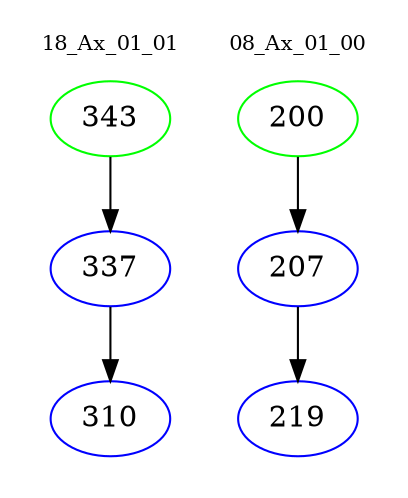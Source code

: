 digraph{
subgraph cluster_0 {
color = white
label = "18_Ax_01_01";
fontsize=10;
T0_343 [label="343", color="green"]
T0_343 -> T0_337 [color="black"]
T0_337 [label="337", color="blue"]
T0_337 -> T0_310 [color="black"]
T0_310 [label="310", color="blue"]
}
subgraph cluster_1 {
color = white
label = "08_Ax_01_00";
fontsize=10;
T1_200 [label="200", color="green"]
T1_200 -> T1_207 [color="black"]
T1_207 [label="207", color="blue"]
T1_207 -> T1_219 [color="black"]
T1_219 [label="219", color="blue"]
}
}

